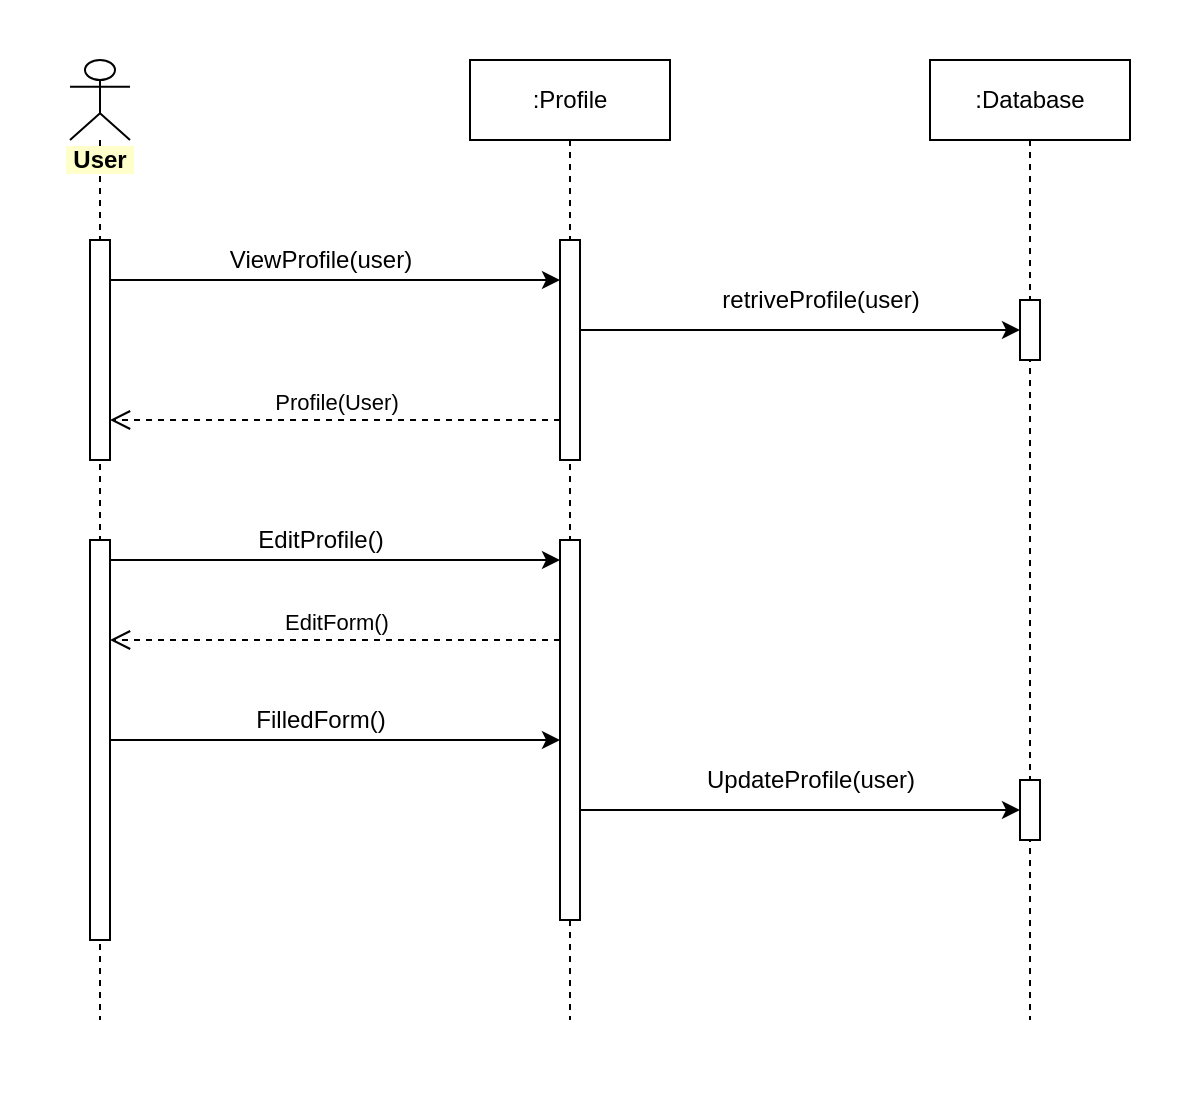 <mxfile version="13.8.3" type="device"><diagram id="t7La7HUclqdG5hCZ6p6k" name="Page-1"><mxGraphModel dx="1422" dy="800" grid="1" gridSize="10" guides="1" tooltips="1" connect="1" arrows="1" fold="1" page="1" pageScale="1" pageWidth="850" pageHeight="1100" math="0" shadow="0"><root><mxCell id="0"/><mxCell id="1" parent="0"/><mxCell id="4nqmDlR70ab39W-b2t-Z-22" value="" style="rounded=0;whiteSpace=wrap;html=1;strokeColor=none;" vertex="1" parent="1"><mxGeometry x="155" y="90" width="595" height="550" as="geometry"/></mxCell><mxCell id="4nqmDlR70ab39W-b2t-Z-1" value="&lt;b style=&quot;background-color: rgb(255 , 255 , 204)&quot;&gt;&amp;nbsp;User&amp;nbsp;&lt;/b&gt;" style="shape=umlLifeline;participant=umlActor;perimeter=lifelinePerimeter;whiteSpace=wrap;html=1;container=1;collapsible=0;recursiveResize=0;verticalAlign=top;spacingTop=36;outlineConnect=0;" vertex="1" parent="1"><mxGeometry x="190" y="120" width="30" height="480" as="geometry"/></mxCell><mxCell id="4nqmDlR70ab39W-b2t-Z-4" value="" style="html=1;points=[];perimeter=orthogonalPerimeter;" vertex="1" parent="4nqmDlR70ab39W-b2t-Z-1"><mxGeometry x="10" y="90" width="10" height="110" as="geometry"/></mxCell><mxCell id="4nqmDlR70ab39W-b2t-Z-12" value="" style="html=1;points=[];perimeter=orthogonalPerimeter;" vertex="1" parent="4nqmDlR70ab39W-b2t-Z-1"><mxGeometry x="10" y="240" width="10" height="200" as="geometry"/></mxCell><mxCell id="4nqmDlR70ab39W-b2t-Z-2" value=":Profile" style="shape=umlLifeline;perimeter=lifelinePerimeter;whiteSpace=wrap;html=1;container=1;collapsible=0;recursiveResize=0;outlineConnect=0;" vertex="1" parent="1"><mxGeometry x="390" y="120" width="100" height="480" as="geometry"/></mxCell><mxCell id="4nqmDlR70ab39W-b2t-Z-5" value="" style="html=1;points=[];perimeter=orthogonalPerimeter;" vertex="1" parent="4nqmDlR70ab39W-b2t-Z-2"><mxGeometry x="45" y="90" width="10" height="110" as="geometry"/></mxCell><mxCell id="4nqmDlR70ab39W-b2t-Z-13" value="" style="html=1;points=[];perimeter=orthogonalPerimeter;" vertex="1" parent="4nqmDlR70ab39W-b2t-Z-2"><mxGeometry x="45" y="240" width="10" height="190" as="geometry"/></mxCell><mxCell id="4nqmDlR70ab39W-b2t-Z-3" value=":Database" style="shape=umlLifeline;perimeter=lifelinePerimeter;whiteSpace=wrap;html=1;container=1;collapsible=0;recursiveResize=0;outlineConnect=0;" vertex="1" parent="1"><mxGeometry x="620" y="120" width="100" height="480" as="geometry"/></mxCell><mxCell id="4nqmDlR70ab39W-b2t-Z-8" value="" style="html=1;points=[];perimeter=orthogonalPerimeter;" vertex="1" parent="4nqmDlR70ab39W-b2t-Z-3"><mxGeometry x="45" y="120" width="10" height="30" as="geometry"/></mxCell><mxCell id="4nqmDlR70ab39W-b2t-Z-19" value="" style="html=1;points=[];perimeter=orthogonalPerimeter;" vertex="1" parent="4nqmDlR70ab39W-b2t-Z-3"><mxGeometry x="45" y="360" width="10" height="30" as="geometry"/></mxCell><mxCell id="4nqmDlR70ab39W-b2t-Z-6" value="" style="endArrow=classic;html=1;" edge="1" parent="1" source="4nqmDlR70ab39W-b2t-Z-4" target="4nqmDlR70ab39W-b2t-Z-5"><mxGeometry width="50" height="50" relative="1" as="geometry"><mxPoint x="300" y="280" as="sourcePoint"/><mxPoint x="350" y="230" as="targetPoint"/><Array as="points"><mxPoint x="320" y="230"/></Array></mxGeometry></mxCell><mxCell id="4nqmDlR70ab39W-b2t-Z-7" value="ViewProfile(user)" style="text;html=1;align=center;verticalAlign=middle;resizable=0;points=[];autosize=1;" vertex="1" parent="1"><mxGeometry x="260" y="210" width="110" height="20" as="geometry"/></mxCell><mxCell id="4nqmDlR70ab39W-b2t-Z-9" value="" style="endArrow=classic;html=1;" edge="1" parent="1" source="4nqmDlR70ab39W-b2t-Z-5" target="4nqmDlR70ab39W-b2t-Z-8"><mxGeometry width="50" height="50" relative="1" as="geometry"><mxPoint x="500" y="250" as="sourcePoint"/><mxPoint x="550" y="200" as="targetPoint"/><Array as="points"><mxPoint x="560" y="255"/></Array></mxGeometry></mxCell><mxCell id="4nqmDlR70ab39W-b2t-Z-10" value="retriveProfile(user)" style="text;html=1;align=center;verticalAlign=middle;resizable=0;points=[];autosize=1;" vertex="1" parent="1"><mxGeometry x="510" y="230" width="110" height="20" as="geometry"/></mxCell><mxCell id="4nqmDlR70ab39W-b2t-Z-11" value="Profile(User)" style="html=1;verticalAlign=bottom;endArrow=open;dashed=1;endSize=8;" edge="1" parent="1" source="4nqmDlR70ab39W-b2t-Z-5" target="4nqmDlR70ab39W-b2t-Z-4"><mxGeometry relative="1" as="geometry"><mxPoint x="410" y="360" as="sourcePoint"/><mxPoint x="330" y="300" as="targetPoint"/><Array as="points"><mxPoint x="350" y="300"/></Array></mxGeometry></mxCell><mxCell id="4nqmDlR70ab39W-b2t-Z-14" value="" style="endArrow=classic;html=1;" edge="1" parent="1" source="4nqmDlR70ab39W-b2t-Z-12" target="4nqmDlR70ab39W-b2t-Z-13"><mxGeometry width="50" height="50" relative="1" as="geometry"><mxPoint x="250" y="430" as="sourcePoint"/><mxPoint x="300" y="380" as="targetPoint"/><Array as="points"><mxPoint x="320" y="370"/></Array></mxGeometry></mxCell><mxCell id="4nqmDlR70ab39W-b2t-Z-15" value="EditProfile()" style="text;html=1;align=center;verticalAlign=middle;resizable=0;points=[];autosize=1;" vertex="1" parent="1"><mxGeometry x="275" y="350" width="80" height="20" as="geometry"/></mxCell><mxCell id="4nqmDlR70ab39W-b2t-Z-16" value="EditForm()" style="html=1;verticalAlign=bottom;endArrow=open;dashed=1;endSize=8;" edge="1" parent="1" source="4nqmDlR70ab39W-b2t-Z-13" target="4nqmDlR70ab39W-b2t-Z-12"><mxGeometry relative="1" as="geometry"><mxPoint x="390" y="410" as="sourcePoint"/><mxPoint x="310" y="410" as="targetPoint"/><Array as="points"><mxPoint x="320" y="410"/></Array></mxGeometry></mxCell><mxCell id="4nqmDlR70ab39W-b2t-Z-17" value="" style="endArrow=classic;html=1;" edge="1" parent="1" source="4nqmDlR70ab39W-b2t-Z-12" target="4nqmDlR70ab39W-b2t-Z-13"><mxGeometry width="50" height="50" relative="1" as="geometry"><mxPoint x="290" y="510" as="sourcePoint"/><mxPoint x="340" y="460" as="targetPoint"/><Array as="points"><mxPoint x="320" y="460"/></Array></mxGeometry></mxCell><mxCell id="4nqmDlR70ab39W-b2t-Z-18" value="FilledForm()" style="text;html=1;align=center;verticalAlign=middle;resizable=0;points=[];autosize=1;" vertex="1" parent="1"><mxGeometry x="275" y="440" width="80" height="20" as="geometry"/></mxCell><mxCell id="4nqmDlR70ab39W-b2t-Z-20" value="" style="endArrow=classic;html=1;" edge="1" parent="1" source="4nqmDlR70ab39W-b2t-Z-13" target="4nqmDlR70ab39W-b2t-Z-19"><mxGeometry width="50" height="50" relative="1" as="geometry"><mxPoint x="520" y="530" as="sourcePoint"/><mxPoint x="570" y="480" as="targetPoint"/><Array as="points"><mxPoint x="560" y="495"/></Array></mxGeometry></mxCell><mxCell id="4nqmDlR70ab39W-b2t-Z-21" value="UpdateProfile(user)" style="text;html=1;align=center;verticalAlign=middle;resizable=0;points=[];autosize=1;" vertex="1" parent="1"><mxGeometry x="500" y="470" width="120" height="20" as="geometry"/></mxCell></root></mxGraphModel></diagram></mxfile>